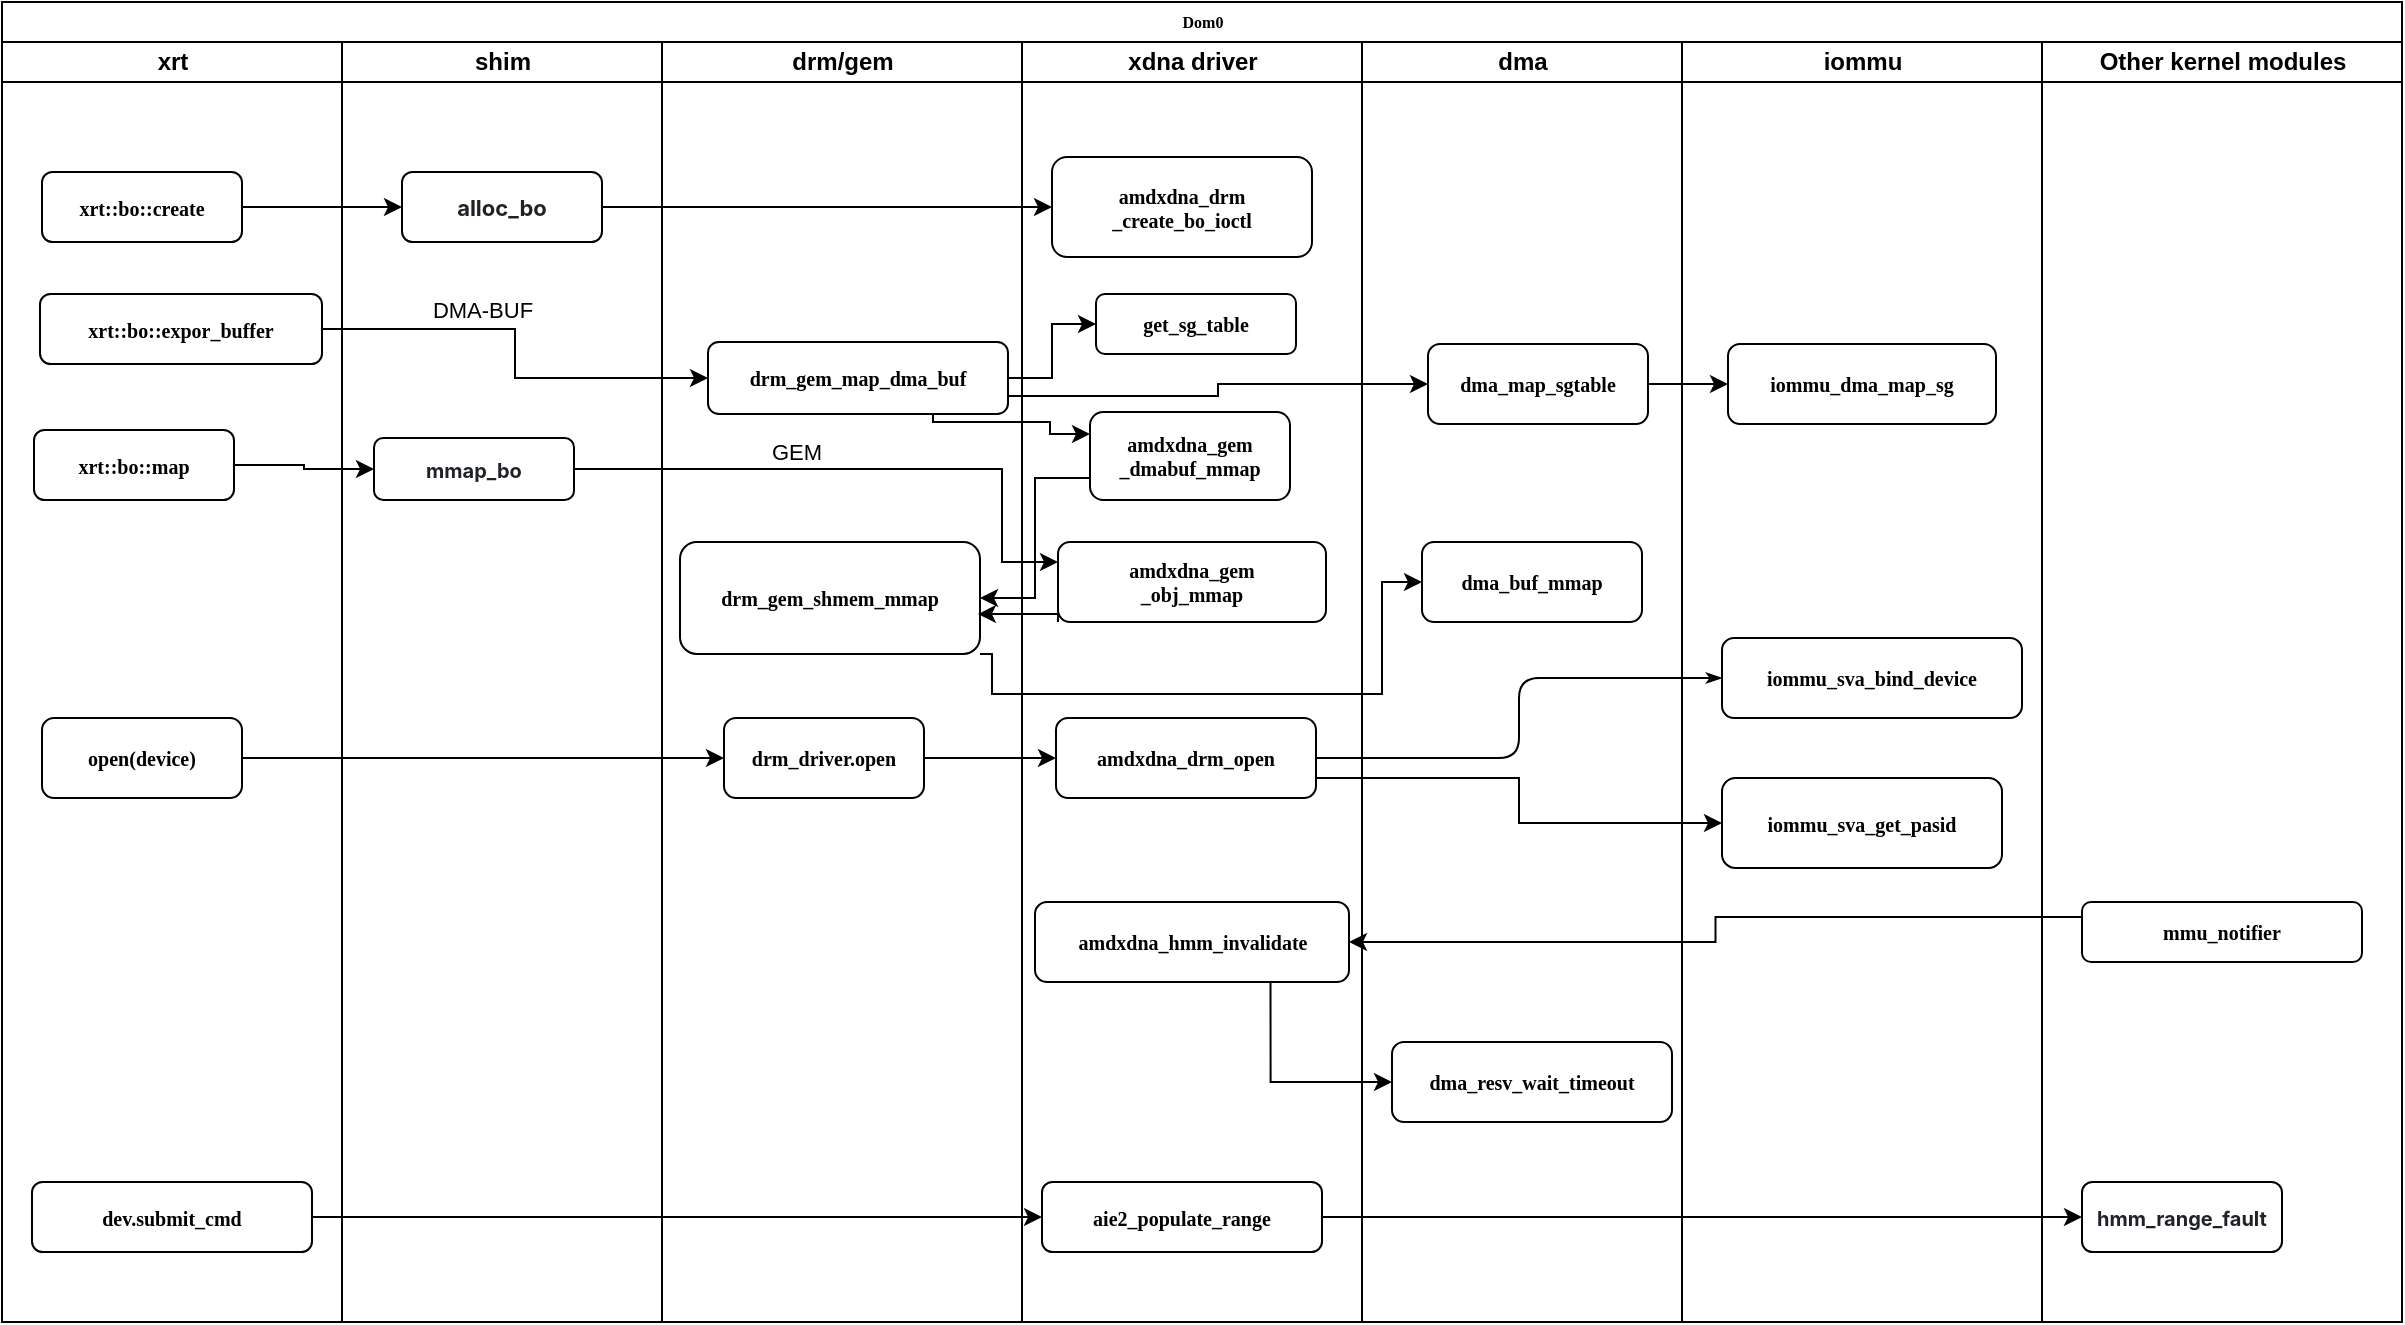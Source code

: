 <mxfile version="26.0.16">
  <diagram name="Page-1" id="74e2e168-ea6b-b213-b513-2b3c1d86103e">
    <mxGraphModel dx="1365" dy="726" grid="1" gridSize="10" guides="1" tooltips="1" connect="1" arrows="1" fold="1" page="1" pageScale="1" pageWidth="1100" pageHeight="850" background="none" math="0" shadow="0">
      <root>
        <mxCell id="0" />
        <mxCell id="1" parent="0" />
        <mxCell id="77e6c97f196da883-1" value="Dom0" style="swimlane;html=1;childLayout=stackLayout;startSize=20;rounded=0;shadow=0;labelBackgroundColor=none;strokeWidth=1;fontFamily=Verdana;fontSize=8;align=center;" parent="1" vertex="1">
          <mxGeometry x="70" y="40" width="1200" height="660" as="geometry" />
        </mxCell>
        <mxCell id="77e6c97f196da883-2" value="xrt" style="swimlane;html=1;startSize=20;" parent="77e6c97f196da883-1" vertex="1">
          <mxGeometry y="20" width="170" height="640" as="geometry" />
        </mxCell>
        <mxCell id="77e6c97f196da883-8" value="xrt::bo::create" style="rounded=1;whiteSpace=wrap;html=1;shadow=0;labelBackgroundColor=none;strokeWidth=1;fontFamily=Verdana;fontSize=10;align=center;fontStyle=1" parent="77e6c97f196da883-2" vertex="1">
          <mxGeometry x="20" y="65" width="100" height="35" as="geometry" />
        </mxCell>
        <mxCell id="77e6c97f196da883-10" value="open(device)" style="rounded=1;whiteSpace=wrap;html=1;shadow=0;labelBackgroundColor=none;strokeWidth=1;fontFamily=Verdana;fontSize=10;align=center;fontStyle=1" parent="77e6c97f196da883-2" vertex="1">
          <mxGeometry x="20" y="338" width="100" height="40" as="geometry" />
        </mxCell>
        <mxCell id="4yE-ozbgTQOb8NQGivvM-51" value="dev.submit_cmd" style="rounded=1;whiteSpace=wrap;html=1;shadow=0;labelBackgroundColor=none;strokeWidth=1;fontFamily=Verdana;fontSize=10;align=center;fontStyle=1" vertex="1" parent="77e6c97f196da883-2">
          <mxGeometry x="15" y="570" width="140" height="35" as="geometry" />
        </mxCell>
        <mxCell id="77e6c97f196da883-40" style="edgeStyle=orthogonalEdgeStyle;rounded=1;html=1;labelBackgroundColor=none;startArrow=none;startFill=0;startSize=5;endArrow=classicThin;endFill=1;endSize=5;jettySize=auto;orthogonalLoop=1;strokeWidth=1;fontFamily=Verdana;fontSize=8;fontStyle=1" parent="77e6c97f196da883-1" source="77e6c97f196da883-23" target="77e6c97f196da883-24" edge="1">
          <mxGeometry relative="1" as="geometry" />
        </mxCell>
        <mxCell id="77e6c97f196da883-3" value="shim" style="swimlane;html=1;startSize=20;" parent="77e6c97f196da883-1" vertex="1">
          <mxGeometry x="170" y="20" width="160" height="640" as="geometry" />
        </mxCell>
        <mxCell id="77e6c97f196da883-11" value="&lt;span style=&quot;color: rgb(31, 35, 40); font-family: -apple-system, BlinkMacSystemFont, &amp;quot;Segoe UI&amp;quot;, &amp;quot;Noto Sans&amp;quot;, Helvetica, Arial, sans-serif, &amp;quot;Apple Color Emoji&amp;quot;, &amp;quot;Segoe UI Emoji&amp;quot;; text-align: left; background-color: rgb(255, 255, 255);&quot;&gt;alloc_bo&lt;/span&gt;" style="rounded=1;whiteSpace=wrap;html=1;shadow=0;labelBackgroundColor=none;strokeWidth=1;fontFamily=Verdana;fontSize=11;align=center;fontStyle=1" parent="77e6c97f196da883-3" vertex="1">
          <mxGeometry x="30" y="65" width="100" height="35" as="geometry" />
        </mxCell>
        <mxCell id="77e6c97f196da883-4" value="drm/gem" style="swimlane;html=1;startSize=20;" parent="77e6c97f196da883-1" vertex="1">
          <mxGeometry x="330" y="20" width="180" height="640" as="geometry" />
        </mxCell>
        <mxCell id="77e6c97f196da883-14" value="drm_driver.open" style="rounded=1;whiteSpace=wrap;html=1;shadow=0;labelBackgroundColor=none;strokeWidth=1;fontFamily=Verdana;fontSize=10;align=center;fontStyle=1" parent="77e6c97f196da883-4" vertex="1">
          <mxGeometry x="31" y="338" width="100" height="40" as="geometry" />
        </mxCell>
        <mxCell id="UbXINiYKLftAWwF0POLq-105" value="&lt;span style=&quot;font-size: 10px;&quot;&gt;drm_gem_shmem_mmap&lt;/span&gt;" style="rounded=1;whiteSpace=wrap;html=1;shadow=0;labelBackgroundColor=none;strokeWidth=1;fontFamily=Verdana;fontSize=8;align=center;fontStyle=1" parent="77e6c97f196da883-4" vertex="1">
          <mxGeometry x="9" y="250" width="150" height="56" as="geometry" />
        </mxCell>
        <mxCell id="77e6c97f196da883-5" value="xdna driver" style="swimlane;html=1;startSize=20;" parent="77e6c97f196da883-1" vertex="1">
          <mxGeometry x="510" y="20" width="170" height="640" as="geometry" />
        </mxCell>
        <mxCell id="77e6c97f196da883-18" value="amdxdna_drm&lt;div&gt;_create_bo_ioctl&lt;/div&gt;" style="rounded=1;whiteSpace=wrap;html=1;shadow=0;labelBackgroundColor=none;strokeWidth=1;fontFamily=Verdana;fontSize=10;align=center;fontStyle=1" parent="77e6c97f196da883-5" vertex="1">
          <mxGeometry x="15" y="57.5" width="130" height="50" as="geometry" />
        </mxCell>
        <mxCell id="77e6c97f196da883-23" value="amdxdna_drm_open" style="rounded=1;whiteSpace=wrap;html=1;shadow=0;labelBackgroundColor=none;strokeWidth=1;fontFamily=Verdana;fontSize=10;align=center;fontStyle=1" parent="77e6c97f196da883-5" vertex="1">
          <mxGeometry x="17" y="338" width="130" height="40" as="geometry" />
        </mxCell>
        <mxCell id="UbXINiYKLftAWwF0POLq-106" value="amdxdna_gem&lt;div&gt;_dmabuf_mmap&lt;/div&gt;" style="rounded=1;whiteSpace=wrap;html=1;shadow=0;labelBackgroundColor=none;strokeWidth=1;fontFamily=Verdana;fontSize=10;align=center;fontStyle=1" parent="77e6c97f196da883-5" vertex="1">
          <mxGeometry x="34" y="185" width="100" height="44" as="geometry" />
        </mxCell>
        <mxCell id="4yE-ozbgTQOb8NQGivvM-10" value="amdxdna_hmm_invalidate" style="rounded=1;whiteSpace=wrap;html=1;shadow=0;labelBackgroundColor=none;strokeWidth=1;fontFamily=Verdana;fontSize=10;align=center;fontStyle=1" vertex="1" parent="77e6c97f196da883-5">
          <mxGeometry x="6.5" y="430" width="157" height="40" as="geometry" />
        </mxCell>
        <object label="amdxdna_gem&lt;div&gt;_obj_mmap&lt;/div&gt;" id="4yE-ozbgTQOb8NQGivvM-9">
          <mxCell style="rounded=1;whiteSpace=wrap;html=1;shadow=0;labelBackgroundColor=none;strokeWidth=1;fontFamily=Verdana;fontSize=10;align=center;fontStyle=1" vertex="1" parent="77e6c97f196da883-5">
            <mxGeometry x="18" y="250" width="134" height="40" as="geometry" />
          </mxCell>
        </object>
        <mxCell id="VXW_yDJZZmlwBrVT6001-30" value="aie2_populate_range" style="rounded=1;whiteSpace=wrap;html=1;shadow=0;labelBackgroundColor=none;strokeWidth=1;fontFamily=Verdana;fontSize=10;align=center;fontStyle=1" parent="77e6c97f196da883-5" vertex="1">
          <mxGeometry x="10" y="570" width="140" height="35" as="geometry" />
        </mxCell>
        <mxCell id="77e6c97f196da883-6" value="dma" style="swimlane;html=1;startSize=20;" parent="77e6c97f196da883-1" vertex="1">
          <mxGeometry x="680" y="20" width="160" height="640" as="geometry" />
        </mxCell>
        <mxCell id="UbXINiYKLftAWwF0POLq-107" value="dma_buf_mmap" style="rounded=1;whiteSpace=wrap;html=1;shadow=0;labelBackgroundColor=none;strokeWidth=1;fontFamily=Verdana;fontSize=10;align=center;fontStyle=1" parent="77e6c97f196da883-6" vertex="1">
          <mxGeometry x="30" y="250" width="110" height="40" as="geometry" />
        </mxCell>
        <mxCell id="77e6c97f196da883-22" value="dma_resv_wait_timeout" style="rounded=1;whiteSpace=wrap;html=1;shadow=0;labelBackgroundColor=none;strokeWidth=1;fontFamily=Verdana;fontSize=10;align=center;fontStyle=1" parent="77e6c97f196da883-6" vertex="1">
          <mxGeometry x="15" y="500" width="140" height="40" as="geometry" />
        </mxCell>
        <mxCell id="77e6c97f196da883-7" value="iommu" style="swimlane;html=1;startSize=20;" parent="77e6c97f196da883-1" vertex="1">
          <mxGeometry x="840" y="20" width="180" height="640" as="geometry" />
        </mxCell>
        <mxCell id="77e6c97f196da883-24" value="iommu_sva_bind_device" style="rounded=1;whiteSpace=wrap;html=1;shadow=0;labelBackgroundColor=none;strokeWidth=1;fontFamily=Verdana;fontSize=10;align=center;fontStyle=1" parent="77e6c97f196da883-7" vertex="1">
          <mxGeometry x="20" y="298" width="150" height="40" as="geometry" />
        </mxCell>
        <mxCell id="77e6c97f196da883-21" value="iommu_sva_get_pasid" style="rounded=1;whiteSpace=wrap;html=1;shadow=0;labelBackgroundColor=none;strokeWidth=1;fontFamily=Verdana;fontSize=10;align=center;fontStyle=1" parent="77e6c97f196da883-7" vertex="1">
          <mxGeometry x="20" y="368" width="140" height="45" as="geometry" />
        </mxCell>
        <mxCell id="UbXINiYKLftAWwF0POLq-96" style="edgeStyle=orthogonalEdgeStyle;rounded=0;orthogonalLoop=1;jettySize=auto;html=1;exitX=1;exitY=0.5;exitDx=0;exitDy=0;entryX=0;entryY=0.5;entryDx=0;entryDy=0;fontStyle=1" parent="77e6c97f196da883-1" source="77e6c97f196da883-8" target="77e6c97f196da883-11" edge="1">
          <mxGeometry relative="1" as="geometry" />
        </mxCell>
        <mxCell id="UbXINiYKLftAWwF0POLq-114" style="edgeStyle=orthogonalEdgeStyle;rounded=0;orthogonalLoop=1;jettySize=auto;html=1;exitX=1;exitY=0.5;exitDx=0;exitDy=0;entryX=0;entryY=0.5;entryDx=0;entryDy=0;fontStyle=1" parent="77e6c97f196da883-1" source="77e6c97f196da883-11" target="77e6c97f196da883-18" edge="1">
          <mxGeometry relative="1" as="geometry" />
        </mxCell>
        <mxCell id="oizl7t2Fv6kCmMiVF6kX-2" style="edgeStyle=orthogonalEdgeStyle;rounded=0;orthogonalLoop=1;jettySize=auto;html=1;exitX=1;exitY=0.75;exitDx=0;exitDy=0;entryX=0;entryY=0.5;entryDx=0;entryDy=0;fontStyle=1" parent="77e6c97f196da883-1" source="77e6c97f196da883-23" target="77e6c97f196da883-21" edge="1">
          <mxGeometry relative="1" as="geometry" />
        </mxCell>
        <mxCell id="oizl7t2Fv6kCmMiVF6kX-3" style="edgeStyle=orthogonalEdgeStyle;rounded=0;orthogonalLoop=1;jettySize=auto;html=1;exitX=1;exitY=0.5;exitDx=0;exitDy=0;entryX=0;entryY=0.5;entryDx=0;entryDy=0;fontStyle=1" parent="77e6c97f196da883-1" source="77e6c97f196da883-10" target="77e6c97f196da883-14" edge="1">
          <mxGeometry relative="1" as="geometry" />
        </mxCell>
        <mxCell id="oizl7t2Fv6kCmMiVF6kX-4" style="edgeStyle=orthogonalEdgeStyle;rounded=0;orthogonalLoop=1;jettySize=auto;html=1;exitX=1;exitY=0.5;exitDx=0;exitDy=0;entryX=0;entryY=0.5;entryDx=0;entryDy=0;fontStyle=1" parent="77e6c97f196da883-1" source="77e6c97f196da883-14" target="77e6c97f196da883-23" edge="1">
          <mxGeometry relative="1" as="geometry" />
        </mxCell>
        <mxCell id="4yE-ozbgTQOb8NQGivvM-6" value="Other kernel modules" style="swimlane;html=1;startSize=20;" vertex="1" parent="77e6c97f196da883-1">
          <mxGeometry x="1020" y="20" width="180" height="640" as="geometry" />
        </mxCell>
        <mxCell id="4yE-ozbgTQOb8NQGivvM-1" value="mmu_notifier" style="rounded=1;whiteSpace=wrap;html=1;shadow=0;labelBackgroundColor=none;strokeWidth=1;fontFamily=Verdana;fontSize=10;align=center;fontStyle=1" vertex="1" parent="4yE-ozbgTQOb8NQGivvM-6">
          <mxGeometry x="20" y="430" width="140" height="30" as="geometry" />
        </mxCell>
        <mxCell id="VXW_yDJZZmlwBrVT6001-31" value="&lt;span style=&quot;color: rgb(31, 35, 40); font-family: -apple-system, BlinkMacSystemFont, &amp;quot;Segoe UI&amp;quot;, &amp;quot;Noto Sans&amp;quot;, Helvetica, Arial, sans-serif, &amp;quot;Apple Color Emoji&amp;quot;, &amp;quot;Segoe UI Emoji&amp;quot;; text-align: left; background-color: rgb(255, 255, 255);&quot;&gt;hmm_range_fault&lt;/span&gt;" style="rounded=1;whiteSpace=wrap;html=1;shadow=0;labelBackgroundColor=none;strokeWidth=1;fontFamily=Verdana;fontSize=10;align=center;fontStyle=1" parent="4yE-ozbgTQOb8NQGivvM-6" vertex="1">
          <mxGeometry x="20" y="570" width="100" height="35" as="geometry" />
        </mxCell>
        <mxCell id="VXW_yDJZZmlwBrVT6001-33" style="edgeStyle=orthogonalEdgeStyle;rounded=0;orthogonalLoop=1;jettySize=auto;html=1;exitX=1;exitY=0.5;exitDx=0;exitDy=0;entryX=0;entryY=0.5;entryDx=0;entryDy=0;fontStyle=1" parent="77e6c97f196da883-1" source="VXW_yDJZZmlwBrVT6001-30" target="VXW_yDJZZmlwBrVT6001-31" edge="1">
          <mxGeometry relative="1" as="geometry" />
        </mxCell>
        <mxCell id="4yE-ozbgTQOb8NQGivvM-11" style="edgeStyle=orthogonalEdgeStyle;rounded=0;orthogonalLoop=1;jettySize=auto;html=1;exitX=0;exitY=0.25;exitDx=0;exitDy=0;entryX=1;entryY=0.5;entryDx=0;entryDy=0;" edge="1" parent="77e6c97f196da883-1" source="4yE-ozbgTQOb8NQGivvM-1" target="4yE-ozbgTQOb8NQGivvM-10">
          <mxGeometry relative="1" as="geometry" />
        </mxCell>
        <mxCell id="4yE-ozbgTQOb8NQGivvM-14" style="edgeStyle=orthogonalEdgeStyle;rounded=0;orthogonalLoop=1;jettySize=auto;html=1;exitX=0.75;exitY=1;exitDx=0;exitDy=0;entryX=0;entryY=0.5;entryDx=0;entryDy=0;" edge="1" parent="77e6c97f196da883-1" source="4yE-ozbgTQOb8NQGivvM-10" target="77e6c97f196da883-22">
          <mxGeometry relative="1" as="geometry" />
        </mxCell>
        <mxCell id="4yE-ozbgTQOb8NQGivvM-40" style="edgeStyle=orthogonalEdgeStyle;rounded=0;orthogonalLoop=1;jettySize=auto;html=1;exitX=1;exitY=1;exitDx=0;exitDy=0;entryX=0;entryY=0.5;entryDx=0;entryDy=0;" edge="1" parent="77e6c97f196da883-1" source="UbXINiYKLftAWwF0POLq-105" target="UbXINiYKLftAWwF0POLq-107">
          <mxGeometry relative="1" as="geometry">
            <Array as="points">
              <mxPoint x="495" y="346" />
              <mxPoint x="690" y="346" />
              <mxPoint x="690" y="290" />
            </Array>
          </mxGeometry>
        </mxCell>
        <mxCell id="4yE-ozbgTQOb8NQGivvM-47" style="edgeStyle=orthogonalEdgeStyle;rounded=0;orthogonalLoop=1;jettySize=auto;html=1;exitX=0;exitY=0.75;exitDx=0;exitDy=0;entryX=1;entryY=0.5;entryDx=0;entryDy=0;" edge="1" parent="77e6c97f196da883-1" source="UbXINiYKLftAWwF0POLq-106" target="UbXINiYKLftAWwF0POLq-105">
          <mxGeometry relative="1" as="geometry" />
        </mxCell>
        <mxCell id="4yE-ozbgTQOb8NQGivvM-49" style="edgeStyle=orthogonalEdgeStyle;rounded=0;orthogonalLoop=1;jettySize=auto;html=1;exitX=0;exitY=1;exitDx=0;exitDy=0;entryX=0.993;entryY=0.643;entryDx=0;entryDy=0;entryPerimeter=0;" edge="1" parent="77e6c97f196da883-1" source="4yE-ozbgTQOb8NQGivvM-9" target="UbXINiYKLftAWwF0POLq-105">
          <mxGeometry relative="1" as="geometry">
            <Array as="points">
              <mxPoint x="528" y="306" />
            </Array>
          </mxGeometry>
        </mxCell>
        <mxCell id="4yE-ozbgTQOb8NQGivvM-52" style="edgeStyle=orthogonalEdgeStyle;rounded=0;orthogonalLoop=1;jettySize=auto;html=1;exitX=1;exitY=0.5;exitDx=0;exitDy=0;entryX=0;entryY=0.5;entryDx=0;entryDy=0;" edge="1" parent="77e6c97f196da883-1" source="4yE-ozbgTQOb8NQGivvM-51" target="VXW_yDJZZmlwBrVT6001-30">
          <mxGeometry relative="1" as="geometry" />
        </mxCell>
        <mxCell id="UbXINiYKLftAWwF0POLq-103" value="xrt::bo::map" style="rounded=1;whiteSpace=wrap;html=1;shadow=0;labelBackgroundColor=none;strokeWidth=1;fontFamily=Verdana;fontSize=10;align=center;fontStyle=1" parent="1" vertex="1">
          <mxGeometry x="86" y="254" width="100" height="35" as="geometry" />
        </mxCell>
        <mxCell id="UbXINiYKLftAWwF0POLq-104" value="&lt;span style=&quot;color: rgb(31, 35, 40); font-family: -apple-system, BlinkMacSystemFont, &amp;quot;Segoe UI&amp;quot;, &amp;quot;Noto Sans&amp;quot;, Helvetica, Arial, sans-serif, &amp;quot;Apple Color Emoji&amp;quot;, &amp;quot;Segoe UI Emoji&amp;quot;; text-align: left; background-color: rgb(255, 255, 255);&quot;&gt;mmap_bo&lt;/span&gt;" style="rounded=1;whiteSpace=wrap;html=1;shadow=0;labelBackgroundColor=none;strokeWidth=1;fontFamily=Verdana;fontSize=10;align=center;fontStyle=1" parent="1" vertex="1">
          <mxGeometry x="256" y="258" width="100" height="31" as="geometry" />
        </mxCell>
        <mxCell id="UbXINiYKLftAWwF0POLq-110" style="edgeStyle=orthogonalEdgeStyle;rounded=0;orthogonalLoop=1;jettySize=auto;html=1;exitX=1;exitY=0.5;exitDx=0;exitDy=0;entryX=0;entryY=0.25;entryDx=0;entryDy=0;fontStyle=1" parent="1" source="UbXINiYKLftAWwF0POLq-104" target="4yE-ozbgTQOb8NQGivvM-9" edge="1">
          <mxGeometry relative="1" as="geometry">
            <Array as="points">
              <mxPoint x="570" y="274" />
              <mxPoint x="570" y="320" />
            </Array>
          </mxGeometry>
        </mxCell>
        <mxCell id="4yE-ozbgTQOb8NQGivvM-43" value="GEM" style="edgeLabel;html=1;align=center;verticalAlign=middle;resizable=0;points=[];" vertex="1" connectable="0" parent="UbXINiYKLftAWwF0POLq-110">
          <mxGeometry x="-0.231" y="5" relative="1" as="geometry">
            <mxPoint y="-4" as="offset" />
          </mxGeometry>
        </mxCell>
        <mxCell id="UbXINiYKLftAWwF0POLq-113" style="edgeStyle=orthogonalEdgeStyle;rounded=0;orthogonalLoop=1;jettySize=auto;html=1;exitX=1;exitY=0.5;exitDx=0;exitDy=0;entryX=0;entryY=0.5;entryDx=0;entryDy=0;fontStyle=1" parent="1" source="UbXINiYKLftAWwF0POLq-103" target="UbXINiYKLftAWwF0POLq-104" edge="1">
          <mxGeometry relative="1" as="geometry" />
        </mxCell>
        <mxCell id="4yE-ozbgTQOb8NQGivvM-46" style="edgeStyle=orthogonalEdgeStyle;rounded=0;orthogonalLoop=1;jettySize=auto;html=1;exitX=0.75;exitY=1;exitDx=0;exitDy=0;entryX=0;entryY=0.25;entryDx=0;entryDy=0;" edge="1" parent="1" source="4yE-ozbgTQOb8NQGivvM-27" target="UbXINiYKLftAWwF0POLq-106">
          <mxGeometry relative="1" as="geometry">
            <Array as="points">
              <mxPoint x="536" y="250" />
              <mxPoint x="594" y="250" />
              <mxPoint x="594" y="256" />
            </Array>
          </mxGeometry>
        </mxCell>
        <mxCell id="4yE-ozbgTQOb8NQGivvM-27" value="&lt;span style=&quot;font-size: 10px;&quot;&gt;drm_gem_map_dma_buf&lt;/span&gt;" style="rounded=1;whiteSpace=wrap;html=1;shadow=0;labelBackgroundColor=none;strokeWidth=1;fontFamily=Verdana;fontSize=8;align=center;fontStyle=1" vertex="1" parent="1">
          <mxGeometry x="423" y="210" width="150" height="36" as="geometry" />
        </mxCell>
        <mxCell id="4yE-ozbgTQOb8NQGivvM-28" value="get_sg_table" style="rounded=1;whiteSpace=wrap;html=1;shadow=0;labelBackgroundColor=none;strokeWidth=1;fontFamily=Verdana;fontSize=10;align=center;fontStyle=1" vertex="1" parent="1">
          <mxGeometry x="617" y="186" width="100" height="30" as="geometry" />
        </mxCell>
        <mxCell id="4yE-ozbgTQOb8NQGivvM-29" value="dma_map_sgtable" style="rounded=1;whiteSpace=wrap;html=1;shadow=0;labelBackgroundColor=none;strokeWidth=1;fontFamily=Verdana;fontSize=10;align=center;fontStyle=1" vertex="1" parent="1">
          <mxGeometry x="783" y="211" width="110" height="40" as="geometry" />
        </mxCell>
        <object label="iommu_dma_map_sg" id="4yE-ozbgTQOb8NQGivvM-30">
          <mxCell style="rounded=1;whiteSpace=wrap;html=1;shadow=0;labelBackgroundColor=none;strokeWidth=1;fontFamily=Verdana;fontSize=10;align=center;fontStyle=1" vertex="1" parent="1">
            <mxGeometry x="933" y="211" width="134" height="40" as="geometry" />
          </mxCell>
        </object>
        <mxCell id="4yE-ozbgTQOb8NQGivvM-31" style="edgeStyle=orthogonalEdgeStyle;rounded=0;orthogonalLoop=1;jettySize=auto;html=1;exitX=1;exitY=0.5;exitDx=0;exitDy=0;entryX=0;entryY=0.5;entryDx=0;entryDy=0;fontStyle=1" edge="1" parent="1" source="4yE-ozbgTQOb8NQGivvM-29" target="4yE-ozbgTQOb8NQGivvM-30">
          <mxGeometry relative="1" as="geometry" />
        </mxCell>
        <mxCell id="4yE-ozbgTQOb8NQGivvM-32" style="edgeStyle=orthogonalEdgeStyle;rounded=0;orthogonalLoop=1;jettySize=auto;html=1;exitX=1;exitY=0.75;exitDx=0;exitDy=0;entryX=0;entryY=0.5;entryDx=0;entryDy=0;fontStyle=1" edge="1" parent="1" source="4yE-ozbgTQOb8NQGivvM-27" target="4yE-ozbgTQOb8NQGivvM-29">
          <mxGeometry relative="1" as="geometry" />
        </mxCell>
        <mxCell id="4yE-ozbgTQOb8NQGivvM-33" style="edgeStyle=orthogonalEdgeStyle;rounded=0;orthogonalLoop=1;jettySize=auto;html=1;exitX=1;exitY=0.5;exitDx=0;exitDy=0;entryX=0;entryY=0.5;entryDx=0;entryDy=0;fontStyle=1" edge="1" parent="1" source="4yE-ozbgTQOb8NQGivvM-27" target="4yE-ozbgTQOb8NQGivvM-28">
          <mxGeometry relative="1" as="geometry" />
        </mxCell>
        <mxCell id="4yE-ozbgTQOb8NQGivvM-35" value="xrt::bo::expor_buffer" style="rounded=1;whiteSpace=wrap;html=1;shadow=0;labelBackgroundColor=none;strokeWidth=1;fontFamily=Verdana;fontSize=10;align=center;fontStyle=1" vertex="1" parent="1">
          <mxGeometry x="89" y="186" width="141" height="35" as="geometry" />
        </mxCell>
        <mxCell id="4yE-ozbgTQOb8NQGivvM-37" style="edgeStyle=orthogonalEdgeStyle;rounded=0;orthogonalLoop=1;jettySize=auto;html=1;exitX=1;exitY=0.5;exitDx=0;exitDy=0;entryX=0;entryY=0.5;entryDx=0;entryDy=0;fontStyle=1" edge="1" parent="1" source="4yE-ozbgTQOb8NQGivvM-35" target="4yE-ozbgTQOb8NQGivvM-27">
          <mxGeometry relative="1" as="geometry">
            <mxPoint x="359" y="205.5" as="sourcePoint" />
          </mxGeometry>
        </mxCell>
        <mxCell id="4yE-ozbgTQOb8NQGivvM-39" value="DMA-BUF" style="edgeLabel;html=1;align=center;verticalAlign=middle;resizable=0;points=[];" vertex="1" connectable="0" parent="4yE-ozbgTQOb8NQGivvM-37">
          <mxGeometry x="-0.264" y="1" relative="1" as="geometry">
            <mxPoint y="-9" as="offset" />
          </mxGeometry>
        </mxCell>
      </root>
    </mxGraphModel>
  </diagram>
</mxfile>
